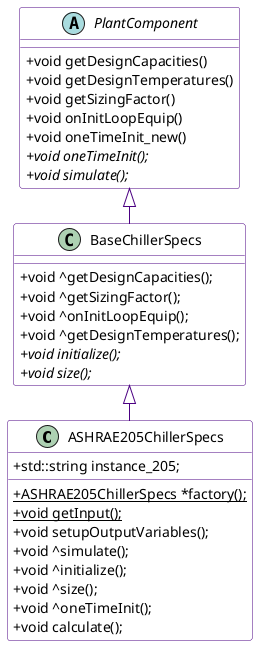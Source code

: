 @startuml
left to right direction

skinparam shadowing false
skinparam class {
	BorderColor Indigo
	BackgroundColor White
	ArrowColor Indigo
}
skinparam note {
	BorderColor Indigo
   BorderThickness 2
   BackgroundColor #F5F5F5
}
skinparam stereotypeCBackgroundColor LightSteelBlue
skinparam classAttributeIconSize      0

class ASHRAE205ChillerSpecs {
   + std::string instance_205;
   __
   + {static} ASHRAE205ChillerSpecs *factory();
   + {static} void getInput();
   + void setupOutputVariables();
   + void ^simulate();
   + void ^initialize();
   + void ^size();
   + void ^oneTimeInit();
   + void calculate();
}

class BaseChillerSpecs {
   + void ^getDesignCapacities();
   + void ^getSizingFactor();
   + void ^onInitLoopEquip();
   + void ^getDesignTemperatures();
   + {abstract} void initialize();
   + {abstract} void size();
}

abstract class PlantComponent {
   + void getDesignCapacities()
   + void getDesignTemperatures()
   + void getSizingFactor()
   + void onInitLoopEquip()
   + void oneTimeInit_new()
   + {abstract} void oneTimeInit();
   + {abstract} void simulate();
}

BaseChillerSpecs <|- ASHRAE205ChillerSpecs
PlantComponent <|- BaseChillerSpecs

@enduml
